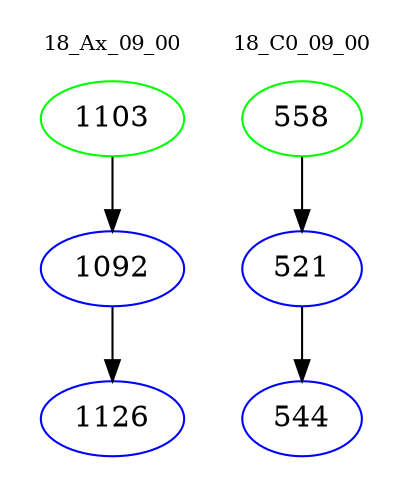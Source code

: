 digraph{
subgraph cluster_0 {
color = white
label = "18_Ax_09_00";
fontsize=10;
T0_1103 [label="1103", color="green"]
T0_1103 -> T0_1092 [color="black"]
T0_1092 [label="1092", color="blue"]
T0_1092 -> T0_1126 [color="black"]
T0_1126 [label="1126", color="blue"]
}
subgraph cluster_1 {
color = white
label = "18_C0_09_00";
fontsize=10;
T1_558 [label="558", color="green"]
T1_558 -> T1_521 [color="black"]
T1_521 [label="521", color="blue"]
T1_521 -> T1_544 [color="black"]
T1_544 [label="544", color="blue"]
}
}
